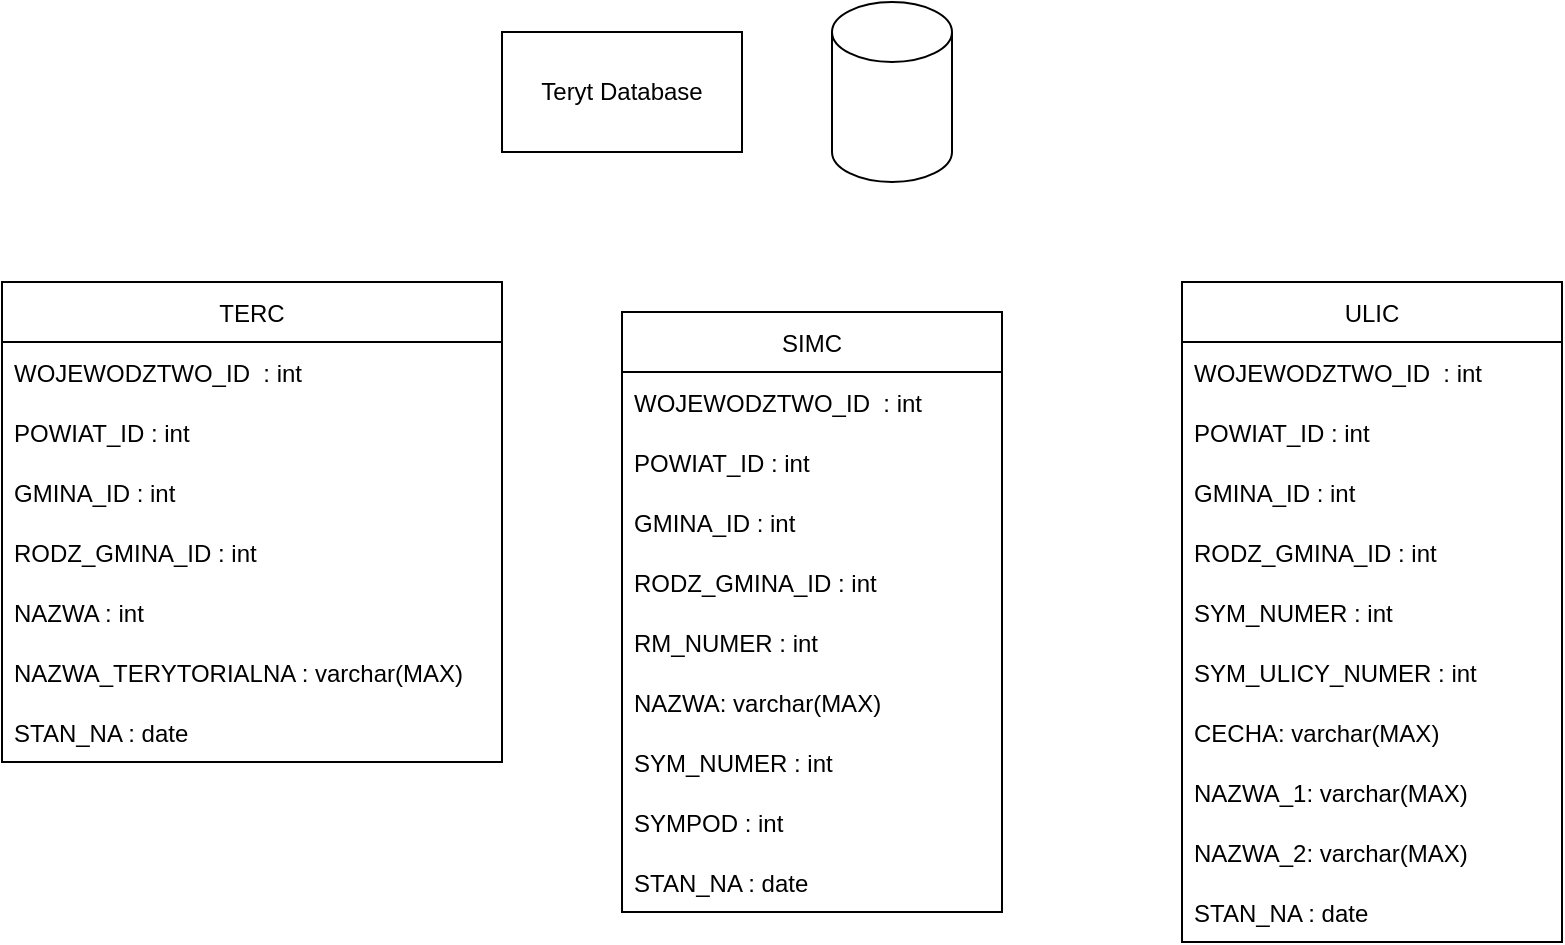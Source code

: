 <mxfile>
    <diagram id="UCqVJBDocTS3t6tOiJLi" name="Page-1">
        <mxGraphModel dx="1164" dy="790" grid="1" gridSize="10" guides="1" tooltips="1" connect="1" arrows="1" fold="1" page="1" pageScale="1" pageWidth="850" pageHeight="1100" math="0" shadow="0">
            <root>
                <mxCell id="0"/>
                <mxCell id="1" parent="0"/>
                <mxCell id="3" value="" style="shape=cylinder3;whiteSpace=wrap;html=1;boundedLbl=1;backgroundOutline=1;size=15;" parent="1" vertex="1">
                    <mxGeometry x="425" y="50" width="60" height="90" as="geometry"/>
                </mxCell>
                <mxCell id="5" value="Teryt Database" style="rounded=0;whiteSpace=wrap;html=1;" parent="1" vertex="1">
                    <mxGeometry x="260" y="65" width="120" height="60" as="geometry"/>
                </mxCell>
                <mxCell id="6" value="TERC" style="swimlane;fontStyle=0;childLayout=stackLayout;horizontal=1;startSize=30;horizontalStack=0;resizeParent=1;resizeParentMax=0;resizeLast=0;collapsible=1;marginBottom=0;" parent="1" vertex="1">
                    <mxGeometry x="10" y="190" width="250" height="240" as="geometry"/>
                </mxCell>
                <mxCell id="7" value="WOJEWODZTWO_ID  : int" style="text;strokeColor=none;fillColor=none;align=left;verticalAlign=middle;spacingLeft=4;spacingRight=4;overflow=hidden;points=[[0,0.5],[1,0.5]];portConstraint=eastwest;rotatable=0;" parent="6" vertex="1">
                    <mxGeometry y="30" width="250" height="30" as="geometry"/>
                </mxCell>
                <mxCell id="16" value="POWIAT_ID : int" style="text;strokeColor=none;fillColor=none;align=left;verticalAlign=middle;spacingLeft=4;spacingRight=4;overflow=hidden;points=[[0,0.5],[1,0.5]];portConstraint=eastwest;rotatable=0;" parent="6" vertex="1">
                    <mxGeometry y="60" width="250" height="30" as="geometry"/>
                </mxCell>
                <mxCell id="17" value="GMINA_ID : int" style="text;strokeColor=none;fillColor=none;align=left;verticalAlign=middle;spacingLeft=4;spacingRight=4;overflow=hidden;points=[[0,0.5],[1,0.5]];portConstraint=eastwest;rotatable=0;" parent="6" vertex="1">
                    <mxGeometry y="90" width="250" height="30" as="geometry"/>
                </mxCell>
                <mxCell id="21" value="RODZ_GMINA_ID : int" style="text;strokeColor=none;fillColor=none;align=left;verticalAlign=middle;spacingLeft=4;spacingRight=4;overflow=hidden;points=[[0,0.5],[1,0.5]];portConstraint=eastwest;rotatable=0;" parent="6" vertex="1">
                    <mxGeometry y="120" width="250" height="30" as="geometry"/>
                </mxCell>
                <mxCell id="22" value="NAZWA : int" style="text;strokeColor=none;fillColor=none;align=left;verticalAlign=middle;spacingLeft=4;spacingRight=4;overflow=hidden;points=[[0,0.5],[1,0.5]];portConstraint=eastwest;rotatable=0;" parent="6" vertex="1">
                    <mxGeometry y="150" width="250" height="30" as="geometry"/>
                </mxCell>
                <mxCell id="19" value="NAZWA_TERYTORIALNA : varchar(MAX)" style="text;strokeColor=none;fillColor=none;align=left;verticalAlign=middle;spacingLeft=4;spacingRight=4;overflow=hidden;points=[[0,0.5],[1,0.5]];portConstraint=eastwest;rotatable=0;" parent="6" vertex="1">
                    <mxGeometry y="180" width="250" height="30" as="geometry"/>
                </mxCell>
                <mxCell id="20" value="STAN_NA : date" style="text;strokeColor=none;fillColor=none;align=left;verticalAlign=middle;spacingLeft=4;spacingRight=4;overflow=hidden;points=[[0,0.5],[1,0.5]];portConstraint=eastwest;rotatable=0;" parent="6" vertex="1">
                    <mxGeometry y="210" width="250" height="30" as="geometry"/>
                </mxCell>
                <mxCell id="24" value="SIMC" style="swimlane;fontStyle=0;childLayout=stackLayout;horizontal=1;startSize=30;horizontalStack=0;resizeParent=1;resizeParentMax=0;resizeLast=0;collapsible=1;marginBottom=0;" parent="1" vertex="1">
                    <mxGeometry x="320" y="205" width="190" height="300" as="geometry">
                        <mxRectangle x="440" y="180" width="60" height="30" as="alternateBounds"/>
                    </mxGeometry>
                </mxCell>
                <mxCell id="25" value="WOJEWODZTWO_ID  : int" style="text;strokeColor=none;fillColor=none;align=left;verticalAlign=middle;spacingLeft=4;spacingRight=4;overflow=hidden;points=[[0,0.5],[1,0.5]];portConstraint=eastwest;rotatable=0;" parent="24" vertex="1">
                    <mxGeometry y="30" width="190" height="30" as="geometry"/>
                </mxCell>
                <mxCell id="26" value="POWIAT_ID : int" style="text;strokeColor=none;fillColor=none;align=left;verticalAlign=middle;spacingLeft=4;spacingRight=4;overflow=hidden;points=[[0,0.5],[1,0.5]];portConstraint=eastwest;rotatable=0;" parent="24" vertex="1">
                    <mxGeometry y="60" width="190" height="30" as="geometry"/>
                </mxCell>
                <mxCell id="27" value="GMINA_ID : int" style="text;strokeColor=none;fillColor=none;align=left;verticalAlign=middle;spacingLeft=4;spacingRight=4;overflow=hidden;points=[[0,0.5],[1,0.5]];portConstraint=eastwest;rotatable=0;" parent="24" vertex="1">
                    <mxGeometry y="90" width="190" height="30" as="geometry"/>
                </mxCell>
                <mxCell id="28" value="RODZ_GMINA_ID : int" style="text;strokeColor=none;fillColor=none;align=left;verticalAlign=middle;spacingLeft=4;spacingRight=4;overflow=hidden;points=[[0,0.5],[1,0.5]];portConstraint=eastwest;rotatable=0;" parent="24" vertex="1">
                    <mxGeometry y="120" width="190" height="30" as="geometry"/>
                </mxCell>
                <mxCell id="29" value="RM_NUMER : int" style="text;strokeColor=none;fillColor=none;align=left;verticalAlign=middle;spacingLeft=4;spacingRight=4;overflow=hidden;points=[[0,0.5],[1,0.5]];portConstraint=eastwest;rotatable=0;" parent="24" vertex="1">
                    <mxGeometry y="150" width="190" height="30" as="geometry"/>
                </mxCell>
                <mxCell id="30" value="NAZWA: varchar(MAX)" style="text;strokeColor=none;fillColor=none;align=left;verticalAlign=middle;spacingLeft=4;spacingRight=4;overflow=hidden;points=[[0,0.5],[1,0.5]];portConstraint=eastwest;rotatable=0;" parent="24" vertex="1">
                    <mxGeometry y="180" width="190" height="30" as="geometry"/>
                </mxCell>
                <mxCell id="32" value="SYM_NUMER : int" style="text;strokeColor=none;fillColor=none;align=left;verticalAlign=middle;spacingLeft=4;spacingRight=4;overflow=hidden;points=[[0,0.5],[1,0.5]];portConstraint=eastwest;rotatable=0;" parent="24" vertex="1">
                    <mxGeometry y="210" width="190" height="30" as="geometry"/>
                </mxCell>
                <mxCell id="33" value="SYMPOD : int" style="text;strokeColor=none;fillColor=none;align=left;verticalAlign=middle;spacingLeft=4;spacingRight=4;overflow=hidden;points=[[0,0.5],[1,0.5]];portConstraint=eastwest;rotatable=0;" parent="24" vertex="1">
                    <mxGeometry y="240" width="190" height="30" as="geometry"/>
                </mxCell>
                <mxCell id="31" value="STAN_NA : date" style="text;strokeColor=none;fillColor=none;align=left;verticalAlign=middle;spacingLeft=4;spacingRight=4;overflow=hidden;points=[[0,0.5],[1,0.5]];portConstraint=eastwest;rotatable=0;" parent="24" vertex="1">
                    <mxGeometry y="270" width="190" height="30" as="geometry"/>
                </mxCell>
                <mxCell id="34" value="ULIC" style="swimlane;fontStyle=0;childLayout=stackLayout;horizontal=1;startSize=30;horizontalStack=0;resizeParent=1;resizeParentMax=0;resizeLast=0;collapsible=1;marginBottom=0;" vertex="1" parent="1">
                    <mxGeometry x="600" y="190" width="190" height="330" as="geometry">
                        <mxRectangle x="440" y="180" width="60" height="30" as="alternateBounds"/>
                    </mxGeometry>
                </mxCell>
                <mxCell id="35" value="WOJEWODZTWO_ID  : int" style="text;strokeColor=none;fillColor=none;align=left;verticalAlign=middle;spacingLeft=4;spacingRight=4;overflow=hidden;points=[[0,0.5],[1,0.5]];portConstraint=eastwest;rotatable=0;" vertex="1" parent="34">
                    <mxGeometry y="30" width="190" height="30" as="geometry"/>
                </mxCell>
                <mxCell id="36" value="POWIAT_ID : int" style="text;strokeColor=none;fillColor=none;align=left;verticalAlign=middle;spacingLeft=4;spacingRight=4;overflow=hidden;points=[[0,0.5],[1,0.5]];portConstraint=eastwest;rotatable=0;" vertex="1" parent="34">
                    <mxGeometry y="60" width="190" height="30" as="geometry"/>
                </mxCell>
                <mxCell id="37" value="GMINA_ID : int" style="text;strokeColor=none;fillColor=none;align=left;verticalAlign=middle;spacingLeft=4;spacingRight=4;overflow=hidden;points=[[0,0.5],[1,0.5]];portConstraint=eastwest;rotatable=0;" vertex="1" parent="34">
                    <mxGeometry y="90" width="190" height="30" as="geometry"/>
                </mxCell>
                <mxCell id="38" value="RODZ_GMINA_ID : int" style="text;strokeColor=none;fillColor=none;align=left;verticalAlign=middle;spacingLeft=4;spacingRight=4;overflow=hidden;points=[[0,0.5],[1,0.5]];portConstraint=eastwest;rotatable=0;" vertex="1" parent="34">
                    <mxGeometry y="120" width="190" height="30" as="geometry"/>
                </mxCell>
                <mxCell id="39" value="SYM_NUMER : int" style="text;strokeColor=none;fillColor=none;align=left;verticalAlign=middle;spacingLeft=4;spacingRight=4;overflow=hidden;points=[[0,0.5],[1,0.5]];portConstraint=eastwest;rotatable=0;" vertex="1" parent="34">
                    <mxGeometry y="150" width="190" height="30" as="geometry"/>
                </mxCell>
                <mxCell id="44" value="SYM_ULICY_NUMER : int" style="text;strokeColor=none;fillColor=none;align=left;verticalAlign=middle;spacingLeft=4;spacingRight=4;overflow=hidden;points=[[0,0.5],[1,0.5]];portConstraint=eastwest;rotatable=0;" vertex="1" parent="34">
                    <mxGeometry y="180" width="190" height="30" as="geometry"/>
                </mxCell>
                <mxCell id="41" value="CECHA: varchar(MAX)" style="text;strokeColor=none;fillColor=none;align=left;verticalAlign=middle;spacingLeft=4;spacingRight=4;overflow=hidden;points=[[0,0.5],[1,0.5]];portConstraint=eastwest;rotatable=0;" vertex="1" parent="34">
                    <mxGeometry y="210" width="190" height="30" as="geometry"/>
                </mxCell>
                <mxCell id="40" value="NAZWA_1: varchar(MAX)" style="text;strokeColor=none;fillColor=none;align=left;verticalAlign=middle;spacingLeft=4;spacingRight=4;overflow=hidden;points=[[0,0.5],[1,0.5]];portConstraint=eastwest;rotatable=0;" vertex="1" parent="34">
                    <mxGeometry y="240" width="190" height="30" as="geometry"/>
                </mxCell>
                <mxCell id="45" value="NAZWA_2: varchar(MAX)" style="text;strokeColor=none;fillColor=none;align=left;verticalAlign=middle;spacingLeft=4;spacingRight=4;overflow=hidden;points=[[0,0.5],[1,0.5]];portConstraint=eastwest;rotatable=0;" vertex="1" parent="34">
                    <mxGeometry y="270" width="190" height="30" as="geometry"/>
                </mxCell>
                <mxCell id="43" value="STAN_NA : date" style="text;strokeColor=none;fillColor=none;align=left;verticalAlign=middle;spacingLeft=4;spacingRight=4;overflow=hidden;points=[[0,0.5],[1,0.5]];portConstraint=eastwest;rotatable=0;" vertex="1" parent="34">
                    <mxGeometry y="300" width="190" height="30" as="geometry"/>
                </mxCell>
            </root>
        </mxGraphModel>
    </diagram>
</mxfile>